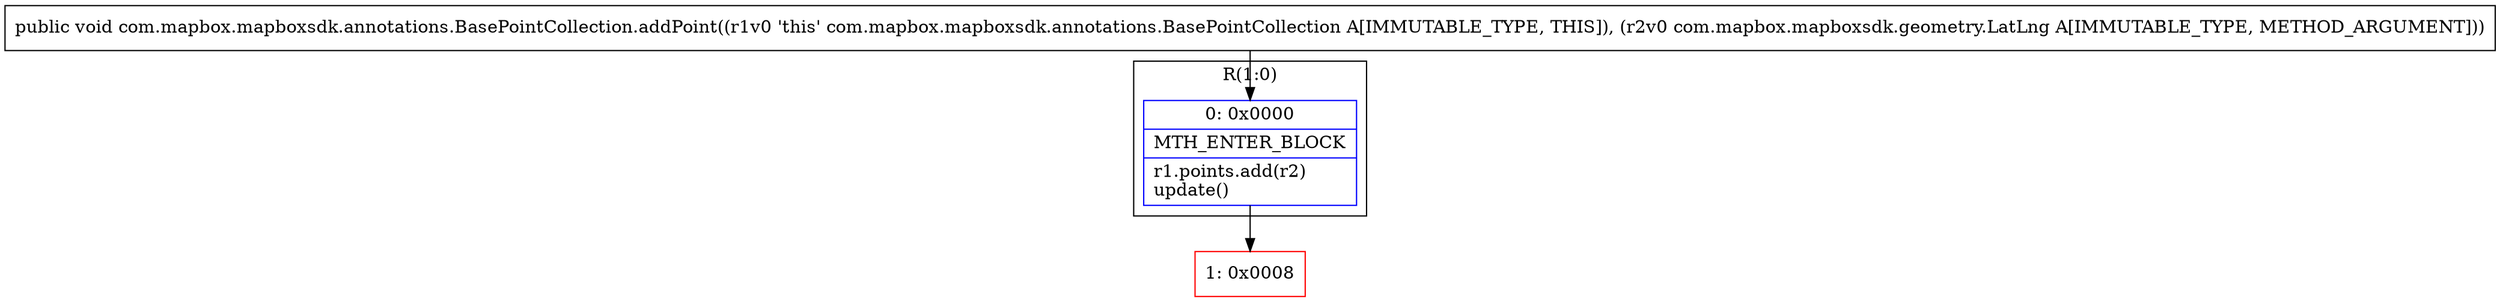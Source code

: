 digraph "CFG forcom.mapbox.mapboxsdk.annotations.BasePointCollection.addPoint(Lcom\/mapbox\/mapboxsdk\/geometry\/LatLng;)V" {
subgraph cluster_Region_352449980 {
label = "R(1:0)";
node [shape=record,color=blue];
Node_0 [shape=record,label="{0\:\ 0x0000|MTH_ENTER_BLOCK\l|r1.points.add(r2)\lupdate()\l}"];
}
Node_1 [shape=record,color=red,label="{1\:\ 0x0008}"];
MethodNode[shape=record,label="{public void com.mapbox.mapboxsdk.annotations.BasePointCollection.addPoint((r1v0 'this' com.mapbox.mapboxsdk.annotations.BasePointCollection A[IMMUTABLE_TYPE, THIS]), (r2v0 com.mapbox.mapboxsdk.geometry.LatLng A[IMMUTABLE_TYPE, METHOD_ARGUMENT])) }"];
MethodNode -> Node_0;
Node_0 -> Node_1;
}


